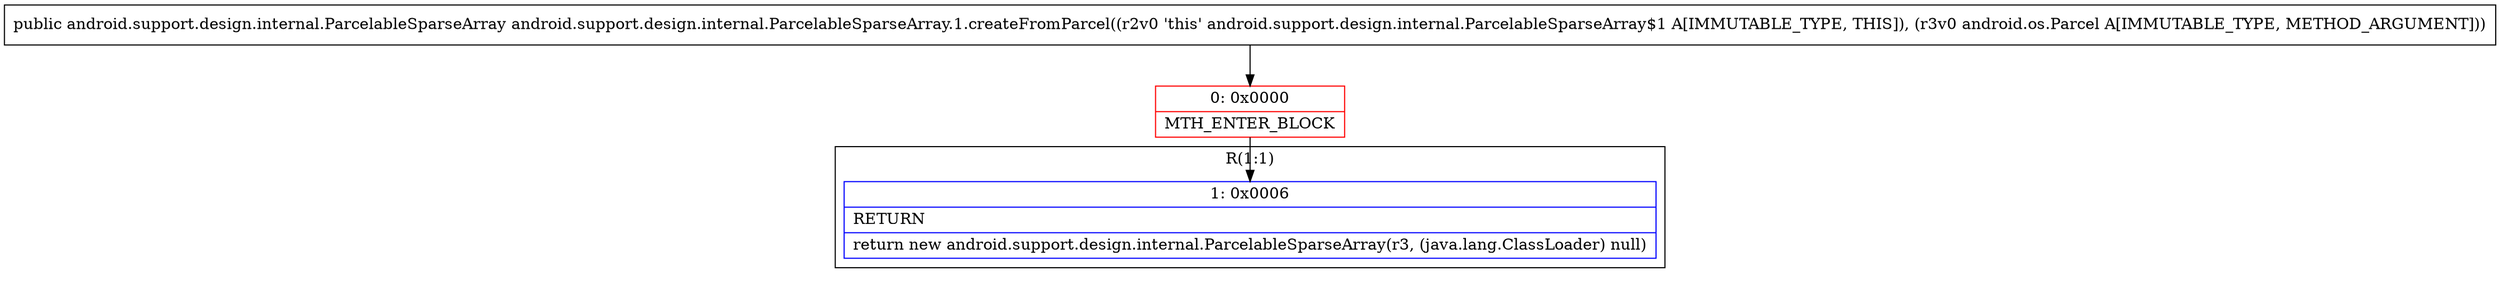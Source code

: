 digraph "CFG forandroid.support.design.internal.ParcelableSparseArray.1.createFromParcel(Landroid\/os\/Parcel;)Landroid\/support\/design\/internal\/ParcelableSparseArray;" {
subgraph cluster_Region_509350581 {
label = "R(1:1)";
node [shape=record,color=blue];
Node_1 [shape=record,label="{1\:\ 0x0006|RETURN\l|return new android.support.design.internal.ParcelableSparseArray(r3, (java.lang.ClassLoader) null)\l}"];
}
Node_0 [shape=record,color=red,label="{0\:\ 0x0000|MTH_ENTER_BLOCK\l}"];
MethodNode[shape=record,label="{public android.support.design.internal.ParcelableSparseArray android.support.design.internal.ParcelableSparseArray.1.createFromParcel((r2v0 'this' android.support.design.internal.ParcelableSparseArray$1 A[IMMUTABLE_TYPE, THIS]), (r3v0 android.os.Parcel A[IMMUTABLE_TYPE, METHOD_ARGUMENT])) }"];
MethodNode -> Node_0;
Node_0 -> Node_1;
}

